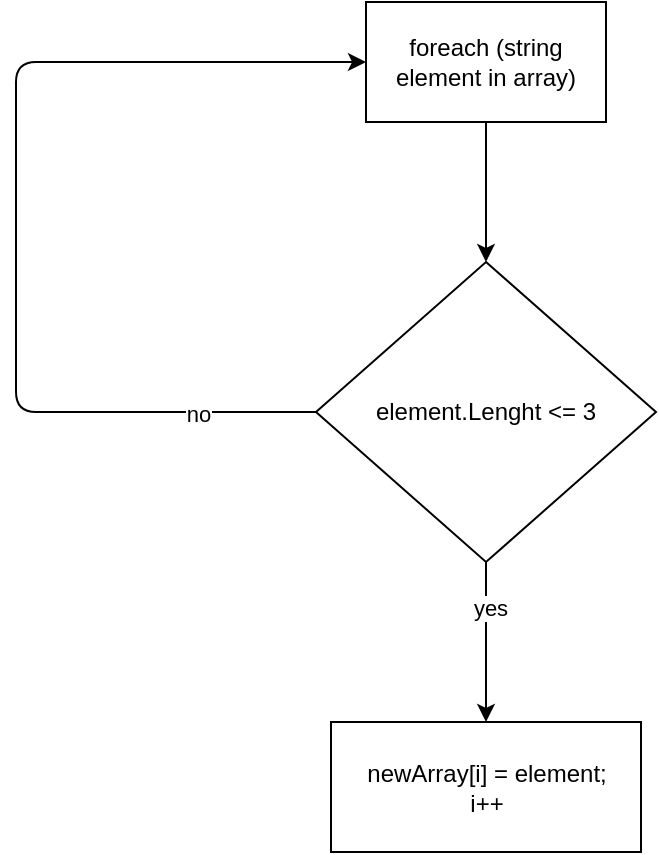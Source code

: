 <mxfile>
    <diagram id="g77xOxy9glM1-KTbrw2S" name="Страница 1">
        <mxGraphModel dx="1044" dy="587" grid="1" gridSize="10" guides="1" tooltips="1" connect="1" arrows="1" fold="1" page="1" pageScale="1" pageWidth="827" pageHeight="1169" math="0" shadow="0">
            <root>
                <mxCell id="0"/>
                <mxCell id="1" parent="0"/>
                <mxCell id="4" value="" style="edgeStyle=none;html=1;" edge="1" parent="1" source="2" target="3">
                    <mxGeometry relative="1" as="geometry"/>
                </mxCell>
                <mxCell id="10" value="yes" style="edgeLabel;html=1;align=center;verticalAlign=middle;resizable=0;points=[];" vertex="1" connectable="0" parent="4">
                    <mxGeometry x="-0.425" y="2" relative="1" as="geometry">
                        <mxPoint as="offset"/>
                    </mxGeometry>
                </mxCell>
                <mxCell id="9" style="edgeStyle=none;html=1;exitX=0;exitY=0.5;exitDx=0;exitDy=0;entryX=0;entryY=0.5;entryDx=0;entryDy=0;" edge="1" parent="1" source="2" target="6">
                    <mxGeometry relative="1" as="geometry">
                        <Array as="points">
                            <mxPoint x="150" y="235"/>
                            <mxPoint x="150" y="60"/>
                        </Array>
                    </mxGeometry>
                </mxCell>
                <mxCell id="11" value="no" style="edgeLabel;html=1;align=center;verticalAlign=middle;resizable=0;points=[];" vertex="1" connectable="0" parent="9">
                    <mxGeometry x="-0.764" y="1" relative="1" as="geometry">
                        <mxPoint as="offset"/>
                    </mxGeometry>
                </mxCell>
                <mxCell id="2" value="element.Lenght &amp;lt;= 3" style="rhombus;whiteSpace=wrap;html=1;" vertex="1" parent="1">
                    <mxGeometry x="300" y="160" width="170" height="150" as="geometry"/>
                </mxCell>
                <mxCell id="3" value="newArray[i] = element;&lt;br&gt;i++" style="whiteSpace=wrap;html=1;" vertex="1" parent="1">
                    <mxGeometry x="307.5" y="390" width="155" height="65" as="geometry"/>
                </mxCell>
                <mxCell id="8" style="edgeStyle=none;html=1;exitX=0.5;exitY=1;exitDx=0;exitDy=0;entryX=0.5;entryY=0;entryDx=0;entryDy=0;" edge="1" parent="1" source="6" target="2">
                    <mxGeometry relative="1" as="geometry"/>
                </mxCell>
                <mxCell id="6" value="foreach (string element in array)" style="rounded=0;whiteSpace=wrap;html=1;" vertex="1" parent="1">
                    <mxGeometry x="325" y="30" width="120" height="60" as="geometry"/>
                </mxCell>
            </root>
        </mxGraphModel>
    </diagram>
</mxfile>